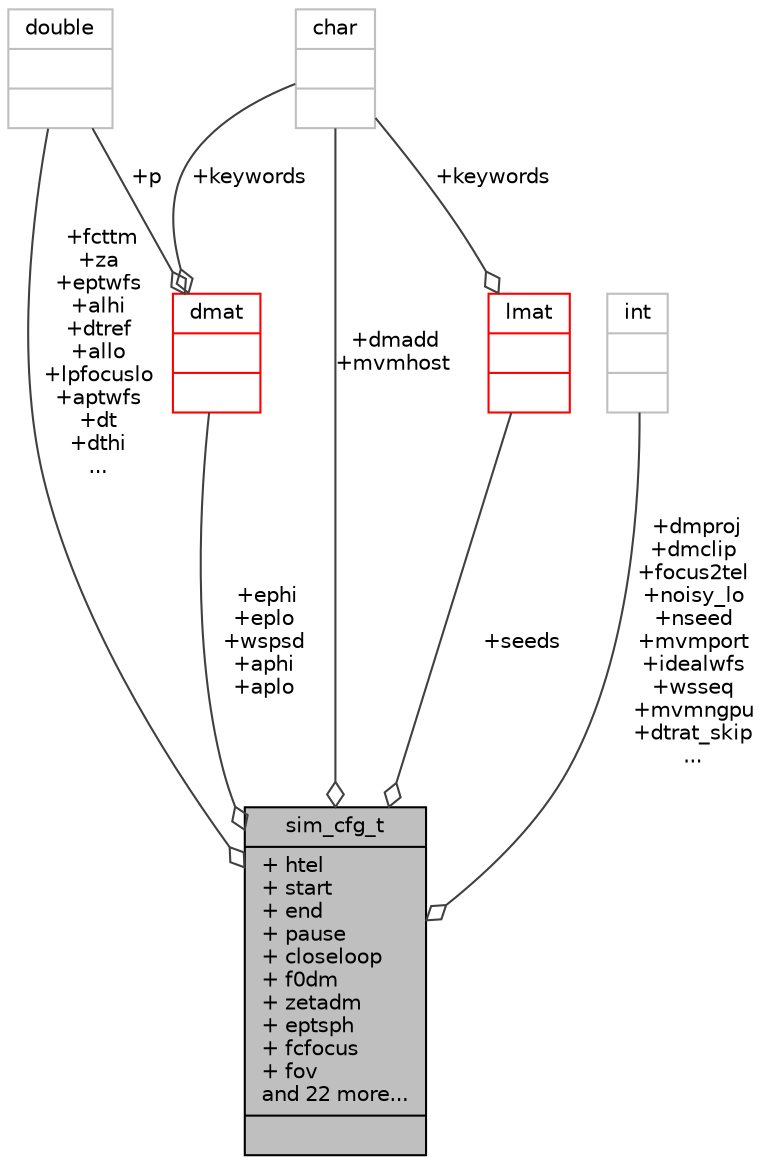 digraph "sim_cfg_t"
{
 // INTERACTIVE_SVG=YES
  bgcolor="transparent";
  edge [fontname="Helvetica",fontsize="10",labelfontname="Helvetica",labelfontsize="10"];
  node [fontname="Helvetica",fontsize="10",shape=record];
  Node162 [label="{sim_cfg_t\n|+ htel\l+ start\l+ end\l+ pause\l+ closeloop\l+ f0dm\l+ zetadm\l+ eptsph\l+ fcfocus\l+ fov\land 22 more...\l|}",height=0.2,width=0.4,color="black", fillcolor="grey75", style="filled", fontcolor="black"];
  Node163 -> Node162 [color="grey25",fontsize="10",style="solid",label=" +fcttm\n+za\n+eptwfs\n+alhi\n+dtref\n+allo\n+lpfocuslo\n+aptwfs\n+dt\n+dthi\n..." ,arrowhead="odiamond",fontname="Helvetica"];
  Node163 [label="{double\n||}",height=0.2,width=0.4,color="grey75"];
  Node164 -> Node162 [color="grey25",fontsize="10",style="solid",label=" +seeds" ,arrowhead="odiamond",fontname="Helvetica"];
  Node164 [label="{lmat\n||}",height=0.2,width=0.4,color="red",URL="$type_8h.html#structlmat"];
  Node166 -> Node164 [color="grey25",fontsize="10",style="solid",label=" +keywords" ,arrowhead="odiamond",fontname="Helvetica"];
  Node166 [label="{char\n||}",height=0.2,width=0.4,color="grey75"];
  Node166 -> Node162 [color="grey25",fontsize="10",style="solid",label=" +dmadd\n+mvmhost" ,arrowhead="odiamond",fontname="Helvetica"];
  Node167 -> Node162 [color="grey25",fontsize="10",style="solid",label=" +dmproj\n+dmclip\n+focus2tel\n+noisy_lo\n+nseed\n+mvmport\n+idealwfs\n+wsseq\n+mvmngpu\n+dtrat_skip\n..." ,arrowhead="odiamond",fontname="Helvetica"];
  Node167 [label="{int\n||}",height=0.2,width=0.4,color="grey75"];
  Node176 -> Node162 [color="grey25",fontsize="10",style="solid",label=" +ephi\n+eplo\n+wspsd\n+aphi\n+aplo" ,arrowhead="odiamond",fontname="Helvetica"];
  Node176 [label="{dmat\n||}",height=0.2,width=0.4,color="red",URL="$type_8h.html#structdmat"];
  Node163 -> Node176 [color="grey25",fontsize="10",style="solid",label=" +p" ,arrowhead="odiamond",fontname="Helvetica"];
  Node166 -> Node176 [color="grey25",fontsize="10",style="solid",label=" +keywords" ,arrowhead="odiamond",fontname="Helvetica"];
}

